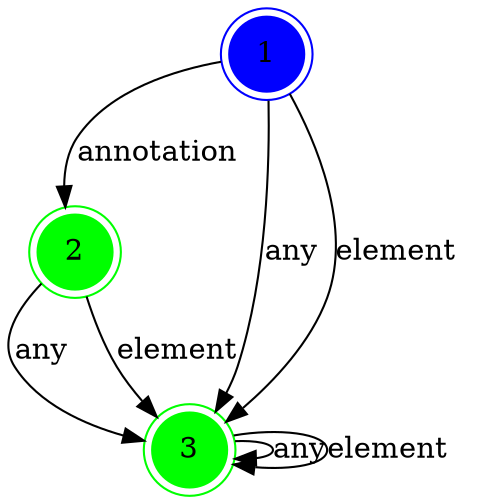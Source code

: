 digraph All {
  mindist = 2.0
  1 -> 2 [label="annotation"]
  1 -> 3 [label="any"]
  1 -> 3 [label="element"]
  2 -> 3 [label="any"]
  2 -> 3 [label="element"]
  3 -> 3 [label="any"]
  3 -> 3 [label="element"]
  1 [shape=doublecircle, style=filled, color=blue]
  2 [shape=doublecircle, style=filled, color=green]
  3 [shape=doublecircle, style=filled, color=green]
}
